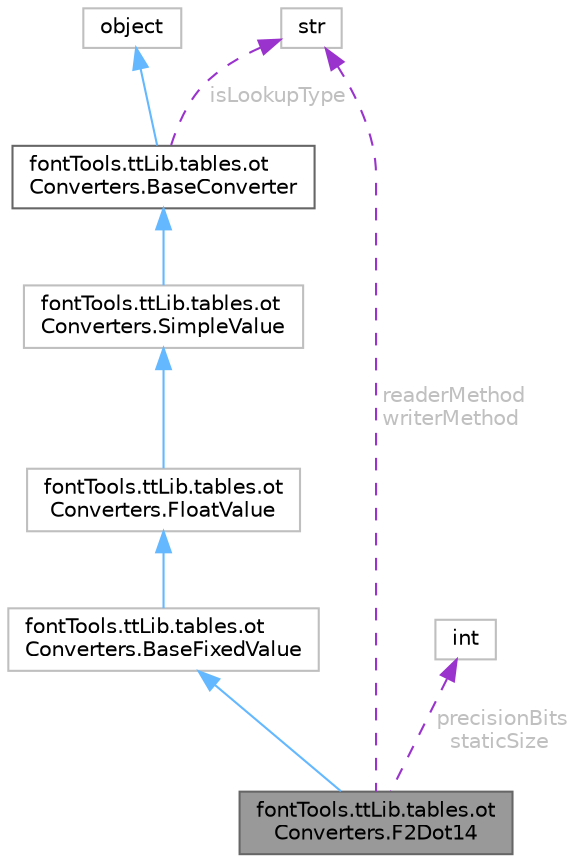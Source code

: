 digraph "fontTools.ttLib.tables.otConverters.F2Dot14"
{
 // LATEX_PDF_SIZE
  bgcolor="transparent";
  edge [fontname=Helvetica,fontsize=10,labelfontname=Helvetica,labelfontsize=10];
  node [fontname=Helvetica,fontsize=10,shape=box,height=0.2,width=0.4];
  Node1 [id="Node000001",label="fontTools.ttLib.tables.ot\lConverters.F2Dot14",height=0.2,width=0.4,color="gray40", fillcolor="grey60", style="filled", fontcolor="black",tooltip=" "];
  Node2 -> Node1 [id="edge9_Node000001_Node000002",dir="back",color="steelblue1",style="solid",tooltip=" "];
  Node2 [id="Node000002",label="fontTools.ttLib.tables.ot\lConverters.BaseFixedValue",height=0.2,width=0.4,color="grey75", fillcolor="white", style="filled",URL="$da/d33/classfontTools_1_1ttLib_1_1tables_1_1otConverters_1_1BaseFixedValue.html",tooltip=" "];
  Node3 -> Node2 [id="edge10_Node000002_Node000003",dir="back",color="steelblue1",style="solid",tooltip=" "];
  Node3 [id="Node000003",label="fontTools.ttLib.tables.ot\lConverters.FloatValue",height=0.2,width=0.4,color="grey75", fillcolor="white", style="filled",URL="$d4/df5/classfontTools_1_1ttLib_1_1tables_1_1otConverters_1_1FloatValue.html",tooltip=" "];
  Node4 -> Node3 [id="edge11_Node000003_Node000004",dir="back",color="steelblue1",style="solid",tooltip=" "];
  Node4 [id="Node000004",label="fontTools.ttLib.tables.ot\lConverters.SimpleValue",height=0.2,width=0.4,color="grey75", fillcolor="white", style="filled",URL="$d6/db5/classfontTools_1_1ttLib_1_1tables_1_1otConverters_1_1SimpleValue.html",tooltip=" "];
  Node5 -> Node4 [id="edge12_Node000004_Node000005",dir="back",color="steelblue1",style="solid",tooltip=" "];
  Node5 [id="Node000005",label="fontTools.ttLib.tables.ot\lConverters.BaseConverter",height=0.2,width=0.4,color="gray40", fillcolor="white", style="filled",URL="$d8/de5/classfontTools_1_1ttLib_1_1tables_1_1otConverters_1_1BaseConverter.html",tooltip=" "];
  Node6 -> Node5 [id="edge13_Node000005_Node000006",dir="back",color="steelblue1",style="solid",tooltip=" "];
  Node6 [id="Node000006",label="object",height=0.2,width=0.4,color="grey75", fillcolor="white", style="filled",tooltip=" "];
  Node7 -> Node5 [id="edge14_Node000005_Node000007",dir="back",color="darkorchid3",style="dashed",tooltip=" ",label=" isLookupType",fontcolor="grey" ];
  Node7 [id="Node000007",label="str",height=0.2,width=0.4,color="grey75", fillcolor="white", style="filled",tooltip=" "];
  Node8 -> Node1 [id="edge15_Node000001_Node000008",dir="back",color="darkorchid3",style="dashed",tooltip=" ",label=" precisionBits\nstaticSize",fontcolor="grey" ];
  Node8 [id="Node000008",label="int",height=0.2,width=0.4,color="grey75", fillcolor="white", style="filled",tooltip=" "];
  Node7 -> Node1 [id="edge16_Node000001_Node000007",dir="back",color="darkorchid3",style="dashed",tooltip=" ",label=" readerMethod\nwriterMethod",fontcolor="grey" ];
}
